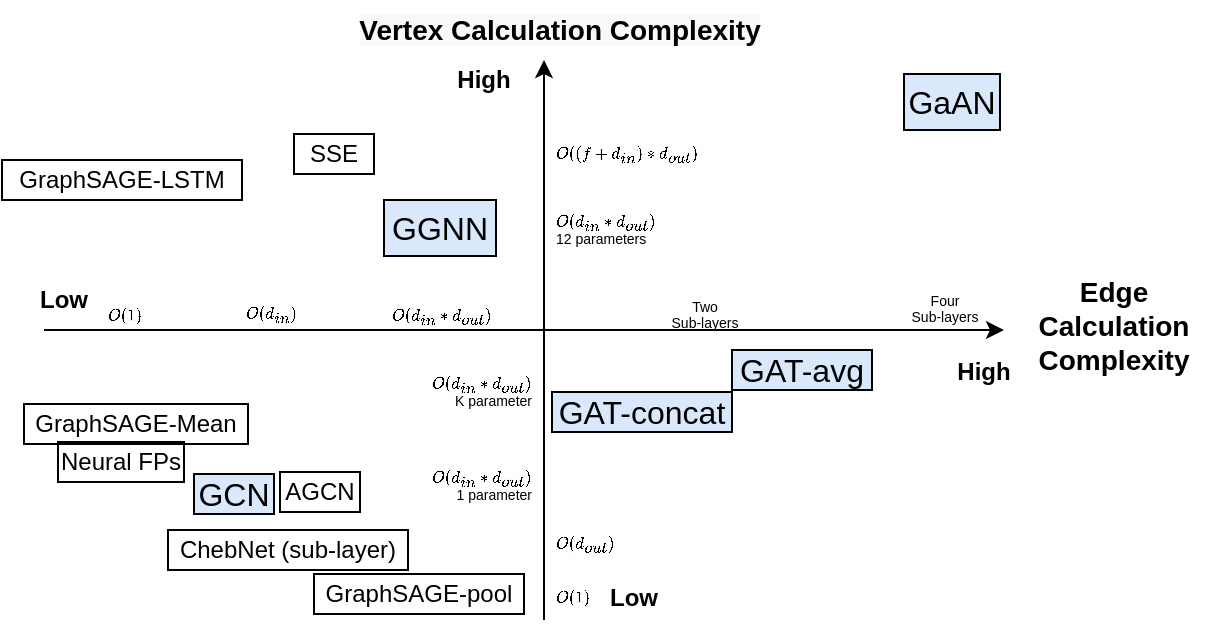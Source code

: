 <mxfile version="13.6.2" type="device"><diagram id="2MBHXZytqJ9W2BRM0lZ_" name="Page-1"><mxGraphModel dx="942" dy="535" grid="1" gridSize="10" guides="1" tooltips="1" connect="1" arrows="0" fold="1" page="1" pageScale="1" pageWidth="827" pageHeight="1169" math="1" shadow="0"><root><mxCell id="0"/><mxCell id="1" style="" parent="0"/><mxCell id="55l02TyrmD9IhU3h0mnR-1" value="" style="endArrow=classic;html=1;fontFamily=Arial;" parent="1" edge="1"><mxGeometry width="50" height="50" relative="1" as="geometry"><mxPoint x="70" y="255" as="sourcePoint"/><mxPoint x="550" y="255" as="targetPoint"/></mxGeometry></mxCell><mxCell id="55l02TyrmD9IhU3h0mnR-2" value="" style="endArrow=classic;html=1;fontFamily=Arial;" parent="1" edge="1"><mxGeometry width="50" height="50" relative="1" as="geometry"><mxPoint x="320" y="400" as="sourcePoint"/><mxPoint x="320" y="120" as="targetPoint"/></mxGeometry></mxCell><mxCell id="55l02TyrmD9IhU3h0mnR-4" value="&lt;b&gt;&lt;font style=&quot;font-size: 14px&quot;&gt;Edge Calculation&lt;br&gt;Complexity&lt;br&gt;&lt;/font&gt;&lt;/b&gt;" style="text;html=1;strokeColor=none;fillColor=none;align=center;verticalAlign=middle;whiteSpace=wrap;rounded=0;fontFamily=Arial;fontStyle=0" parent="1" vertex="1"><mxGeometry x="560" y="243" width="90" height="20" as="geometry"/></mxCell><mxCell id="55l02TyrmD9IhU3h0mnR-6" value="&lt;span&gt;&lt;font style=&quot;font-size: 12px&quot;&gt;High&lt;/font&gt;&lt;/span&gt;" style="text;html=1;strokeColor=none;fillColor=none;align=center;verticalAlign=middle;whiteSpace=wrap;rounded=0;fontFamily=Arial;fontStyle=1" parent="1" vertex="1"><mxGeometry x="270" y="120" width="40" height="20" as="geometry"/></mxCell><mxCell id="55l02TyrmD9IhU3h0mnR-7" value="&lt;b&gt;&lt;font style=&quot;font-size: 12px&quot;&gt;Low&lt;/font&gt;&lt;/b&gt;" style="text;html=1;strokeColor=none;fillColor=none;align=center;verticalAlign=middle;whiteSpace=wrap;rounded=0;fontFamily=Arial;" parent="1" vertex="1"><mxGeometry x="350" y="379" width="30" height="20" as="geometry"/></mxCell><mxCell id="55l02TyrmD9IhU3h0mnR-8" value="&lt;b&gt;&lt;font style=&quot;font-size: 12px&quot;&gt;High&lt;/font&gt;&lt;/b&gt;" style="text;html=1;strokeColor=none;fillColor=none;align=center;verticalAlign=middle;whiteSpace=wrap;rounded=0;fontFamily=Arial;" parent="1" vertex="1"><mxGeometry x="520" y="268" width="40" height="16" as="geometry"/></mxCell><mxCell id="55l02TyrmD9IhU3h0mnR-10" value="&lt;font size=&quot;1&quot;&gt;&lt;b style=&quot;font-size: 12px&quot;&gt;Low&lt;/b&gt;&lt;/font&gt;" style="text;html=1;strokeColor=none;fillColor=none;align=center;verticalAlign=middle;whiteSpace=wrap;rounded=0;fontFamily=Arial;" parent="1" vertex="1"><mxGeometry x="60" y="230" width="40" height="20" as="geometry"/></mxCell><mxCell id="FiYTe9aXyCY0iq13u9ZS-19" value="\(O(d_{out})\)" style="text;html=1;align=left;verticalAlign=middle;resizable=0;points=[];autosize=1;fontSize=7;fontFamily=Arial;" parent="1" vertex="1"><mxGeometry x="324.0" y="357" width="60" height="10" as="geometry"/></mxCell><mxCell id="FiYTe9aXyCY0iq13u9ZS-27" value="&lt;b style=&quot;color: rgb(0 , 0 , 0) ; font-size: 14px ; letter-spacing: normal ; text-indent: 0px ; text-transform: none ; word-spacing: 0px ; background-color: rgb(248 , 249 , 250)&quot;&gt;Vertex Calculation Complexity&lt;/b&gt;" style="text;whiteSpace=wrap;html=1;align=center;fontFamily=Arial;fontStyle=0" parent="1" vertex="1"><mxGeometry x="208" y="90" width="240" height="30" as="geometry"/></mxCell><mxCell id="FiYTe9aXyCY0iq13u9ZS-30" value="\(O(d_{in}*d_{out})\)&lt;br style=&quot;font-size: 7px;&quot;&gt;1 parameter" style="text;html=1;align=right;verticalAlign=middle;resizable=0;points=[];autosize=1;fontSize=7;fontFamily=Arial;" parent="1" vertex="1"><mxGeometry x="235.0" y="323" width="80" height="20" as="geometry"/></mxCell><mxCell id="haK9CgM9R-VCcrpICVaE-2" value="\(O(1)\)" style="text;html=1;align=left;verticalAlign=middle;resizable=0;points=[];autosize=1;fontSize=7;fontFamily=Arial;" parent="1" vertex="1"><mxGeometry x="324.0" y="384" width="40" height="10" as="geometry"/></mxCell><mxCell id="yuMScb_6Kbho0SolW4CT-1" value="\(O(d_{in})\)" style="text;html=1;align=center;verticalAlign=middle;resizable=0;points=[];autosize=1;fontSize=7;fontFamily=Arial;" parent="1" vertex="1"><mxGeometry x="158.0" y="242" width="50" height="10" as="geometry"/></mxCell><mxCell id="FhLzf1mnGNEQ9T-1F1E8-1" value="&lt;span style=&quot;font-size: 16px;&quot;&gt;GAT-&lt;/span&gt;&lt;span style=&quot;font-size: 16px;&quot;&gt;&lt;font style=&quot;font-size: 16px;&quot;&gt;concat&lt;/font&gt;&lt;/span&gt;" style="text;html=1;align=center;verticalAlign=middle;whiteSpace=wrap;rounded=0;fontFamily=Arial;fontSize=16;fillColor=#dae8fc;strokeColor=#000000;fontStyle=0" parent="1" vertex="1"><mxGeometry x="324" y="286" width="90" height="20" as="geometry"/></mxCell><mxCell id="JVKxsdnlvpfk7FCtDtsB-2" value="&lt;font style=&quot;font-size: 7px&quot;&gt;Four&lt;br&gt;Sub-layers&lt;br&gt;&lt;/font&gt;" style="text;html=1;align=center;verticalAlign=top;resizable=0;points=[];autosize=1;fontSize=7;" parent="1" vertex="1"><mxGeometry x="495.0" y="230" width="50" height="20" as="geometry"/></mxCell><mxCell id="JVKxsdnlvpfk7FCtDtsB-3" value="\(O(d_{in}*d_{out})\)&lt;br style=&quot;font-size: 7px&quot;&gt;K parameter" style="text;html=1;align=right;verticalAlign=middle;resizable=0;points=[];autosize=1;fontSize=7;fontFamily=Arial;" parent="1" vertex="1"><mxGeometry x="235.0" y="276" width="80" height="20" as="geometry"/></mxCell><mxCell id="FiYTe9aXyCY0iq13u9ZS-3" value="Untitled Layer" style="" parent="0"/><mxCell id="FiYTe9aXyCY0iq13u9ZS-4" value="&lt;span style=&quot;font-size: 16px;&quot;&gt;GaAN&lt;/span&gt;" style="text;html=1;strokeColor=#000000;fillColor=#dae8fc;align=center;verticalAlign=middle;whiteSpace=wrap;rounded=0;fontFamily=Arial;fontSize=16;fontStyle=0" parent="FiYTe9aXyCY0iq13u9ZS-3" vertex="1"><mxGeometry x="500" y="127" width="48" height="28" as="geometry"/></mxCell><mxCell id="FiYTe9aXyCY0iq13u9ZS-5" value="&lt;span&gt;ChebNet (sub-layer)&lt;/span&gt;" style="text;html=1;fillColor=none;align=center;verticalAlign=middle;whiteSpace=wrap;rounded=0;fontFamily=Arial;fontStyle=0;strokeColor=#000000;" parent="FiYTe9aXyCY0iq13u9ZS-3" vertex="1"><mxGeometry x="132" y="355" width="120" height="20" as="geometry"/></mxCell><mxCell id="FiYTe9aXyCY0iq13u9ZS-6" value="&lt;span style=&quot;font-size: 16px;&quot;&gt;GGNN&lt;/span&gt;" style="text;html=1;fillColor=#dae8fc;align=center;verticalAlign=middle;whiteSpace=wrap;rounded=0;fontFamily=Arial;fontSize=16;fontStyle=0;strokeColor=#000000;" parent="FiYTe9aXyCY0iq13u9ZS-3" vertex="1"><mxGeometry x="240" y="190" width="56" height="28" as="geometry"/></mxCell><mxCell id="FiYTe9aXyCY0iq13u9ZS-7" value="&lt;span&gt;SSE&lt;/span&gt;" style="text;html=1;fillColor=none;align=center;verticalAlign=middle;whiteSpace=wrap;rounded=0;fontFamily=Arial;fontStyle=0;strokeColor=#000000;" parent="FiYTe9aXyCY0iq13u9ZS-3" vertex="1"><mxGeometry x="195" y="157" width="40" height="20" as="geometry"/></mxCell><mxCell id="FiYTe9aXyCY0iq13u9ZS-8" value="&lt;span&gt;GraphSAGE-LSTM&lt;/span&gt;" style="text;html=1;fillColor=none;align=center;verticalAlign=middle;whiteSpace=wrap;rounded=0;fontFamily=Arial;fontStyle=0;strokeColor=#000000;" parent="FiYTe9aXyCY0iq13u9ZS-3" vertex="1"><mxGeometry x="49" y="170" width="120" height="20" as="geometry"/></mxCell><mxCell id="FiYTe9aXyCY0iq13u9ZS-17" value="&lt;span&gt;GraphSAGE-pool&lt;/span&gt;" style="text;html=1;fillColor=none;align=center;verticalAlign=middle;whiteSpace=wrap;rounded=0;fontFamily=Arial;fontStyle=0;strokeColor=#000000;" parent="FiYTe9aXyCY0iq13u9ZS-3" vertex="1"><mxGeometry x="205" y="377" width="105" height="20" as="geometry"/></mxCell><mxCell id="FiYTe9aXyCY0iq13u9ZS-20" value="&lt;span style=&quot;font-size: 16px&quot;&gt;GAT-avg&lt;/span&gt;" style="text;html=1;strokeColor=#000000;fillColor=#dae8fc;align=center;verticalAlign=middle;whiteSpace=wrap;rounded=0;fontFamily=Arial;fontSize=16;fontStyle=0" parent="FiYTe9aXyCY0iq13u9ZS-3" vertex="1"><mxGeometry x="414" y="265" width="70" height="20" as="geometry"/></mxCell><mxCell id="FiYTe9aXyCY0iq13u9ZS-16" value="&lt;span&gt;AGCN&lt;/span&gt;" style="text;html=1;fillColor=none;align=center;verticalAlign=middle;whiteSpace=wrap;rounded=0;fontFamily=Arial;fontStyle=0;strokeColor=#000000;" parent="FiYTe9aXyCY0iq13u9ZS-3" vertex="1"><mxGeometry x="188" y="326" width="40" height="20" as="geometry"/></mxCell><mxCell id="FiYTe9aXyCY0iq13u9ZS-32" value="&lt;span style=&quot;font-size: 16px;&quot;&gt;GCN&lt;/span&gt;" style="text;html=1;strokeColor=#000000;fillColor=#dae8fc;align=center;verticalAlign=middle;whiteSpace=wrap;rounded=0;fontFamily=Arial;fontSize=16;fontStyle=0" parent="FiYTe9aXyCY0iq13u9ZS-3" vertex="1"><mxGeometry x="145" y="327" width="40" height="20" as="geometry"/></mxCell><mxCell id="FiYTe9aXyCY0iq13u9ZS-10" value="&lt;span&gt;Neural FPs&lt;/span&gt;" style="text;html=1;fillColor=none;align=center;verticalAlign=middle;whiteSpace=wrap;rounded=0;fontFamily=Arial;fontStyle=0;strokeColor=#000000;" parent="FiYTe9aXyCY0iq13u9ZS-3" vertex="1"><mxGeometry x="77" y="311" width="63" height="20" as="geometry"/></mxCell><mxCell id="FiYTe9aXyCY0iq13u9ZS-11" value="&lt;span&gt;GraphSAGE-Mean&lt;/span&gt;" style="text;html=1;fillColor=none;align=center;verticalAlign=middle;whiteSpace=wrap;rounded=0;fontFamily=Arial;fontStyle=0;strokeColor=#000000;" parent="FiYTe9aXyCY0iq13u9ZS-3" vertex="1"><mxGeometry x="60" y="292" width="112" height="20" as="geometry"/></mxCell><mxCell id="FiYTe9aXyCY0iq13u9ZS-34" value="&lt;font style=&quot;font-size: 7px&quot;&gt;\(O((f + d_{in})*d_{out})\)&lt;/font&gt;" style="text;html=1;align=left;verticalAlign=middle;resizable=0;points=[];autosize=1;fontSize=1;" parent="FiYTe9aXyCY0iq13u9ZS-3" vertex="1"><mxGeometry x="324.0" y="162" width="90" height="10" as="geometry"/></mxCell><mxCell id="FiYTe9aXyCY0iq13u9ZS-35" value="&lt;font style=&quot;font-size: 7px;&quot;&gt;\(O(d_{in}*d_{out})\)&lt;br style=&quot;font-size: 7px;&quot;&gt;12 parameters&lt;/font&gt;" style="text;html=1;align=left;verticalAlign=middle;resizable=0;points=[];autosize=1;fontSize=7;" parent="FiYTe9aXyCY0iq13u9ZS-3" vertex="1"><mxGeometry x="324.0" y="195" width="80" height="20" as="geometry"/></mxCell><mxCell id="FiYTe9aXyCY0iq13u9ZS-36" value="\(O(1)\)" style="text;html=1;align=center;verticalAlign=middle;resizable=0;points=[];autosize=1;fontSize=7;" parent="FiYTe9aXyCY0iq13u9ZS-3" vertex="1"><mxGeometry x="90.0" y="243" width="40" height="10" as="geometry"/></mxCell><mxCell id="FiYTe9aXyCY0iq13u9ZS-37" value="\(O(d_{in} * d_{out})\)" style="text;html=1;align=center;verticalAlign=middle;resizable=0;points=[];autosize=1;fontSize=7;" parent="FiYTe9aXyCY0iq13u9ZS-3" vertex="1"><mxGeometry x="228.0" y="243" width="80" height="10" as="geometry"/></mxCell><mxCell id="FiYTe9aXyCY0iq13u9ZS-38" value="&lt;font style=&quot;font-size: 7px&quot;&gt;Two&lt;br&gt;Sub-layers&lt;br&gt;&lt;/font&gt;" style="text;html=1;align=center;verticalAlign=top;resizable=0;points=[];autosize=1;fontSize=7;" parent="FiYTe9aXyCY0iq13u9ZS-3" vertex="1"><mxGeometry x="375.0" y="233" width="50" height="20" as="geometry"/></mxCell></root></mxGraphModel></diagram></mxfile>